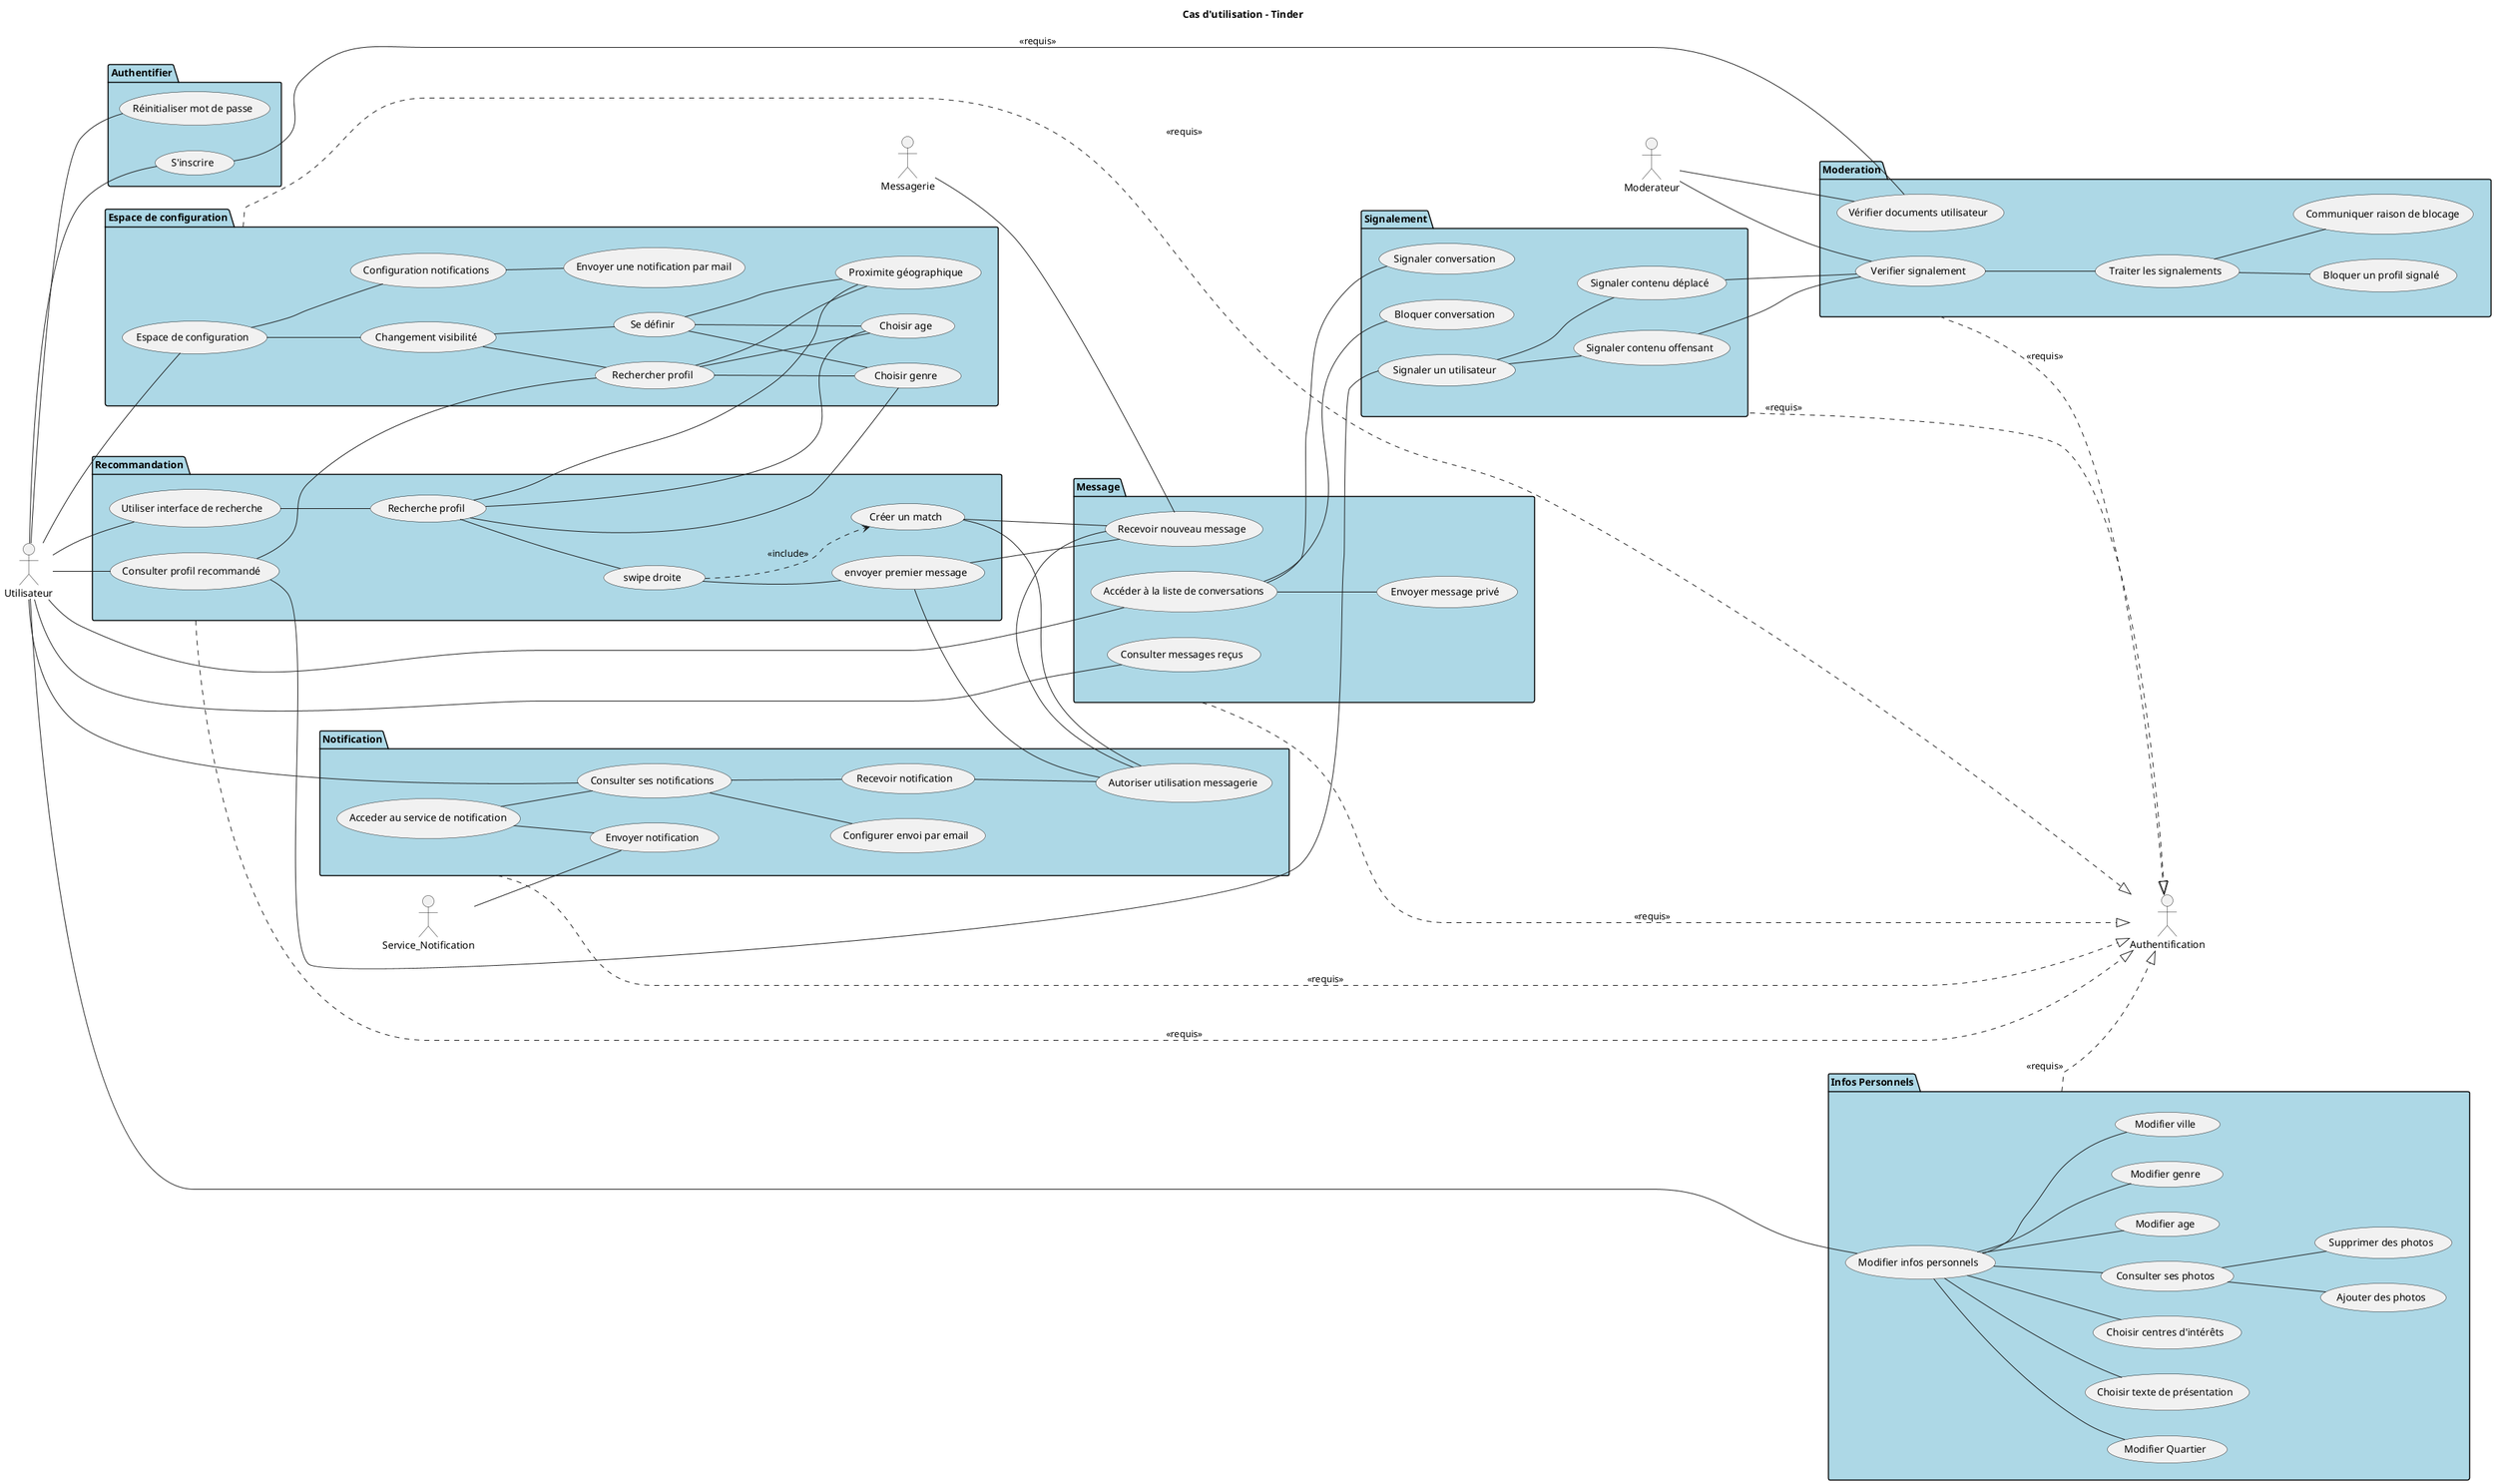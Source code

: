 @startuml

left to right direction
title Cas d'utilisation - Tinder

'Acteurs'
actor Utilisateur
actor Service_Notification
actor Messagerie
actor Moderateur
actor Authentification

package "Moderation" #LightBlue {

    usecase "Traiter les signalements" as mod_traiter
    usecase "Bloquer un profil signalé" as mod_bloquer
    usecase "Communiquer raison de blocage" as mod_raison_blocage
    usecase "Vérifier documents utilisateur" as mod_verif_docs
    usecase "Verifier signalement" as mod_verif_signal

    Moderateur -- mod_verif_signal
    Moderateur -- mod_verif_docs
    mod_verif_signal -- mod_traiter
    mod_traiter -- mod_bloquer
    mod_traiter -- mod_raison_blocage

}

package "Signalement" #LightBlue {

    usecase "Signaler un utilisateur" as signal_user
    usecase "Signaler contenu déplacé" as signal_deplace
    usecase "Signaler contenu offensant" as signal_offensant
    usecase "Bloquer une conversation" as signal_bloquer_conv
    usecase "Signaler une conversation" as signal_signaler_conv


    signal_user -- signal_deplace
    signal_user -- signal_offensant
    signal_deplace -- mod_verif_signal
    signal_offensant -- mod_verif_signal

}

package "Message" #LightBlue {

    usecase "Envoyer message privé" as mess_envoyer
    usecase "Consulter messages reçus" as mess_consulter
    usecase "Recevoir nouveau message" as mess_recevoir
    usecase "Accéder à la liste de conversations" as mess_liste
    usecase "Signaler conversation" as signal_signaler_conv
    usecase "Bloquer conversation" as signal_bloquer_conv

    Utilisateur -- mess_consulter
    Utilisateur -- mess_liste
    Messagerie -- mess_recevoir

    mess_liste -- mess_envoyer
    mess_liste -- signal_bloquer_conv
    mess_liste -- signal_signaler_conv

}

package "Notification" #LightBlue {

    usecase "Acceder au service de notification" as notif_acces
    usecase "Recevoir notification " as notif_recevoir
    usecase "Envoyer notification" as notif_envoie
    usecase "Autoriser utilisation messagerie" as notif_messagerie

    usecase "Consulter ses notifications" as notif_consult
    usecase "Configurer envoi par email" as notif_email


    notif_acces -- notif_consult
    notif_acces -- notif_envoie

    notif_recevoir -- notif_messagerie

    notif_messagerie -- mess_recevoir

    Service_Notification -- notif_envoie

    Utilisateur -- notif_consult

    notif_consult -- notif_recevoir
    notif_consult -- notif_email

}


package "Infos Personnels" #LightBlue {

    usecase "Modifier infos personnels" as modif_Infos
    usecase "Modifier age" as modif_Age
    usecase "Modifier genre" as modif_Genre
    usecase "Modifier ville" as modif_Ville
    usecase "Modifier Quartier" as modif_Quartier
    usecase "Choisir texte de présentation" as modif_Texte_Presentation
    usecase "Choisir centres d'intérêts" as modif_Centre_Interets
    usecase "Consulter ses photos" as modif_Consultation
    usecase "Ajouter des photos" as modif_Ajouter_Photos
    usecase "Supprimer des photos" as modif_Supprimer_Photos

    Utilisateur -- modif_Infos

    modif_Infos -- modif_Genre
    modif_Infos -- modif_Age
    modif_Infos -- modif_Ville
    modif_Infos -- modif_Quartier
    modif_Infos -- modif_Texte_Presentation
    modif_Infos -- modif_Centre_Interets
    modif_Infos -- modif_Consultation

    modif_Consultation -- modif_Ajouter_Photos
    modif_Consultation -- modif_Supprimer_Photos


}

package "Espace de configuration" #LightBlue {

    usecase "Espace de configuration" as config_espace
    usecase "Changement visibilité" as config_visibilite
    usecase "Proximite géographique" as config_proximite
    usecase "Choisir age" as config_age
    usecase "Choisir genre" as config_genre
    usecase "Se définir" as config_ses_critere_visibilite
    usecase "Rechercher profil" as config_critere_visibilite_autres
    usecase "Configuration notifications" as config_notif
    usecase "Envoyer une notification par mail" as config_mail

    Utilisateur -- config_espace

    config_espace -- config_visibilite
    config_espace -- config_notif

    config_notif -- config_mail

    config_visibilite -- config_ses_critere_visibilite
    config_visibilite -- config_critere_visibilite_autres

    config_critere_visibilite_autres -- config_proximite
    config_critere_visibilite_autres -- config_age
    config_critere_visibilite_autres -- config_genre

    config_ses_critere_visibilite -- config_proximite
    config_ses_critere_visibilite -- config_age
    config_ses_critere_visibilite -- config_genre


}

package "Recommandation" #LightBlue {

    usecase "Consulter profil recommandé " as reco_consultation
    usecase "Utiliser interface de recherche " as reco_interface
    usecase "Recherche profil" as reco_recherche
    usecase "swipe droite" as reco_interet
    usecase "envoyer premier message" as reco_message
    usecase "Créer un match" as reco_match


    Utilisateur -- reco_consultation
    Utilisateur -- reco_interface

    reco_consultation -- config_critere_visibilite_autres
    reco_consultation -- signal_user

    reco_interface -- reco_recherche

    reco_recherche -- config_age
    reco_recherche -- config_genre
    reco_recherche -- config_proximite

    reco_recherche -- reco_interet

    reco_interet ..> reco_match : <<include>>
    reco_interet -- reco_message

    reco_message -- mess_recevoir
    reco_message -- notif_messagerie


    reco_match -- notif_messagerie
    reco_match -- mess_recevoir

}


package "Authentifier" #LightBlue {

    usecase "S'inscrire" as auth_inscription
    usecase "Réinitialiser mot de passe" as auth_reset_mdp

    Utilisateur -- auth_inscription
    auth_inscription -- mod_verif_docs : <<requis>>
    Utilisateur -- auth_reset_mdp

}

"Recommandation" ..|> Authentification : <<requis>>
"Espace de configuration" ..|> Authentification : <<requis>>
"Infos Personnels"  ..|> Authentification : <<requis>>
"Notification" ..|> Authentification : <<requis>>
"Message" ..|> Authentification : <<requis>>
"Signalement" ..|> Authentification : <<requis>>
"Moderation" ..|> Authentification : <<requis>>


@enduml

